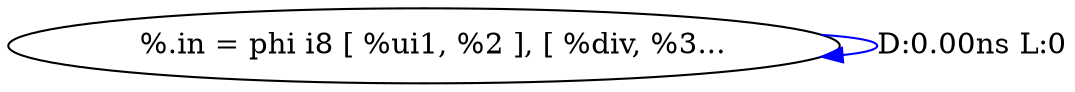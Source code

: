 digraph {
Node0x2b3f3d0[label="  %.in = phi i8 [ %ui1, %2 ], [ %div, %3..."];
Node0x2b3f3d0 -> Node0x2b3f3d0[label="D:0.00ns L:0",color=blue];
}
